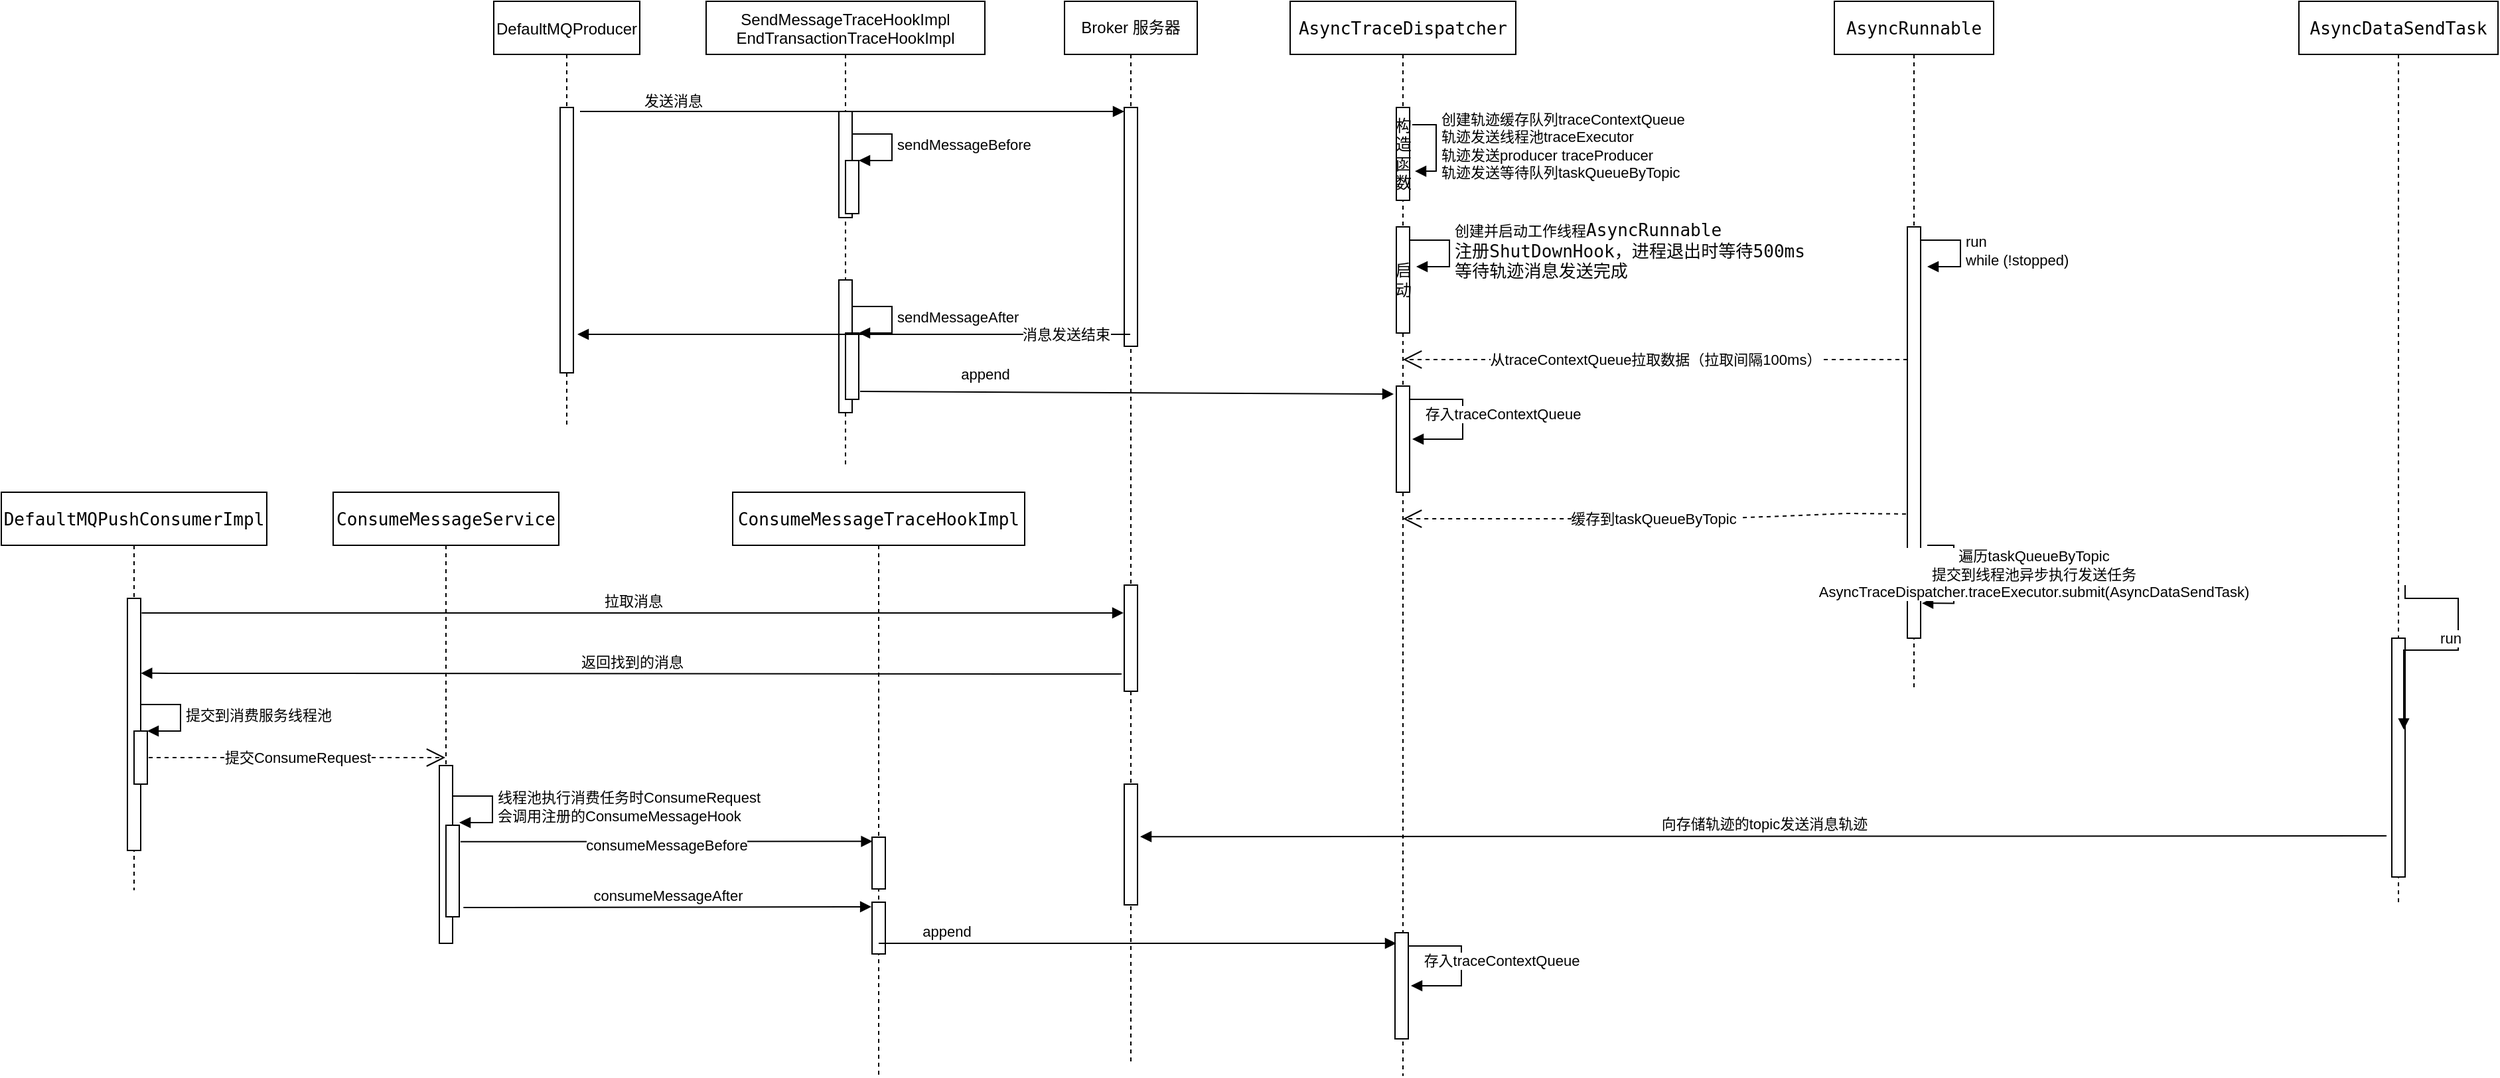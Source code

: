 <mxfile version="20.1.3" type="github">
  <diagram id="kgpKYQtTHZ0yAKxKKP6v" name="Page-1">
    <mxGraphModel dx="3013" dy="1163" grid="1" gridSize="10" guides="1" tooltips="1" connect="1" arrows="1" fold="1" page="1" pageScale="1" pageWidth="850" pageHeight="1100" math="0" shadow="0">
      <root>
        <mxCell id="0" />
        <mxCell id="1" parent="0" />
        <mxCell id="YKWzOPBAbGGIlihZNfzH-1" value="DefaultMQProducer" style="shape=umlLifeline;perimeter=lifelinePerimeter;container=1;collapsible=0;recursiveResize=0;rounded=0;shadow=0;strokeWidth=1;" vertex="1" parent="1">
          <mxGeometry x="120" y="80" width="110" height="320" as="geometry" />
        </mxCell>
        <mxCell id="YKWzOPBAbGGIlihZNfzH-2" value="" style="html=1;points=[];perimeter=orthogonalPerimeter;" vertex="1" parent="YKWzOPBAbGGIlihZNfzH-1">
          <mxGeometry x="50" y="80" width="10" height="200" as="geometry" />
        </mxCell>
        <mxCell id="YKWzOPBAbGGIlihZNfzH-3" value="SendMessageTraceHookImpl&#xa;EndTransactionTraceHookImpl" style="shape=umlLifeline;perimeter=lifelinePerimeter;container=1;collapsible=0;recursiveResize=0;rounded=0;shadow=0;strokeWidth=1;size=40;" vertex="1" parent="1">
          <mxGeometry x="280" y="80" width="210" height="350" as="geometry" />
        </mxCell>
        <mxCell id="YKWzOPBAbGGIlihZNfzH-4" value="" style="html=1;points=[];perimeter=orthogonalPerimeter;" vertex="1" parent="YKWzOPBAbGGIlihZNfzH-3">
          <mxGeometry x="100" y="83" width="10" height="80" as="geometry" />
        </mxCell>
        <mxCell id="YKWzOPBAbGGIlihZNfzH-5" value="" style="html=1;points=[];perimeter=orthogonalPerimeter;" vertex="1" parent="YKWzOPBAbGGIlihZNfzH-3">
          <mxGeometry x="105" y="120" width="10" height="40" as="geometry" />
        </mxCell>
        <mxCell id="YKWzOPBAbGGIlihZNfzH-6" value="sendMessageBefore" style="edgeStyle=orthogonalEdgeStyle;html=1;align=left;spacingLeft=2;endArrow=block;rounded=0;entryX=1;entryY=0;" edge="1" parent="YKWzOPBAbGGIlihZNfzH-3" target="YKWzOPBAbGGIlihZNfzH-5">
          <mxGeometry relative="1" as="geometry">
            <mxPoint x="110" y="100" as="sourcePoint" />
            <Array as="points">
              <mxPoint x="140" y="100" />
            </Array>
          </mxGeometry>
        </mxCell>
        <mxCell id="YKWzOPBAbGGIlihZNfzH-7" value="" style="html=1;points=[];perimeter=orthogonalPerimeter;" vertex="1" parent="YKWzOPBAbGGIlihZNfzH-3">
          <mxGeometry x="100" y="210" width="10" height="100" as="geometry" />
        </mxCell>
        <mxCell id="YKWzOPBAbGGIlihZNfzH-8" value="" style="html=1;points=[];perimeter=orthogonalPerimeter;" vertex="1" parent="YKWzOPBAbGGIlihZNfzH-3">
          <mxGeometry x="105" y="250" width="10" height="50" as="geometry" />
        </mxCell>
        <mxCell id="YKWzOPBAbGGIlihZNfzH-9" value="sendMessageAfter" style="edgeStyle=orthogonalEdgeStyle;html=1;align=left;spacingLeft=2;endArrow=block;rounded=0;entryX=1;entryY=0;" edge="1" parent="YKWzOPBAbGGIlihZNfzH-3" target="YKWzOPBAbGGIlihZNfzH-8">
          <mxGeometry relative="1" as="geometry">
            <mxPoint x="110" y="230" as="sourcePoint" />
            <Array as="points">
              <mxPoint x="140" y="230" />
            </Array>
          </mxGeometry>
        </mxCell>
        <mxCell id="YKWzOPBAbGGIlihZNfzH-10" value="Broker 服务器" style="shape=umlLifeline;perimeter=lifelinePerimeter;whiteSpace=wrap;html=1;container=1;collapsible=0;recursiveResize=0;outlineConnect=0;" vertex="1" parent="1">
          <mxGeometry x="550" y="80" width="100" height="800" as="geometry" />
        </mxCell>
        <mxCell id="YKWzOPBAbGGIlihZNfzH-11" value="" style="html=1;points=[];perimeter=orthogonalPerimeter;" vertex="1" parent="YKWzOPBAbGGIlihZNfzH-10">
          <mxGeometry x="45" y="80" width="10" height="180" as="geometry" />
        </mxCell>
        <mxCell id="YKWzOPBAbGGIlihZNfzH-12" value="发送消息" style="html=1;verticalAlign=bottom;endArrow=block;rounded=0;" edge="1" parent="YKWzOPBAbGGIlihZNfzH-10">
          <mxGeometry x="-0.659" y="-1" width="80" relative="1" as="geometry">
            <mxPoint x="-365" y="83" as="sourcePoint" />
            <mxPoint x="45" y="83" as="targetPoint" />
            <mxPoint as="offset" />
          </mxGeometry>
        </mxCell>
        <mxCell id="YKWzOPBAbGGIlihZNfzH-45" value="" style="html=1;points=[];perimeter=orthogonalPerimeter;" vertex="1" parent="YKWzOPBAbGGIlihZNfzH-10">
          <mxGeometry x="45" y="590" width="10" height="91" as="geometry" />
        </mxCell>
        <mxCell id="YKWzOPBAbGGIlihZNfzH-50" value="" style="html=1;points=[];perimeter=orthogonalPerimeter;" vertex="1" parent="YKWzOPBAbGGIlihZNfzH-10">
          <mxGeometry x="45" y="440" width="10" height="80" as="geometry" />
        </mxCell>
        <mxCell id="YKWzOPBAbGGIlihZNfzH-13" value="消息发送结束" style="html=1;verticalAlign=bottom;endArrow=block;rounded=0;entryX=1.3;entryY=0.855;entryDx=0;entryDy=0;entryPerimeter=0;" edge="1" parent="1" source="YKWzOPBAbGGIlihZNfzH-10" target="YKWzOPBAbGGIlihZNfzH-2">
          <mxGeometry x="-0.762" y="9" width="80" relative="1" as="geometry">
            <mxPoint x="260" y="480" as="sourcePoint" />
            <mxPoint x="340" y="480" as="targetPoint" />
            <mxPoint x="1" as="offset" />
          </mxGeometry>
        </mxCell>
        <mxCell id="YKWzOPBAbGGIlihZNfzH-14" value="&lt;pre style=&quot;background-color:#ffffff;color:#080808;font-family:&#39;JetBrains Mono&#39;,monospace;font-size:9.8pt;&quot;&gt;&lt;span style=&quot;color:#000000;&quot;&gt;AsyncTraceDispatcher&lt;/span&gt;&lt;/pre&gt;" style="shape=umlLifeline;perimeter=lifelinePerimeter;whiteSpace=wrap;html=1;container=1;collapsible=0;recursiveResize=0;outlineConnect=0;" vertex="1" parent="1">
          <mxGeometry x="720" y="80" width="170" height="810" as="geometry" />
        </mxCell>
        <mxCell id="YKWzOPBAbGGIlihZNfzH-15" value="" style="html=1;points=[];perimeter=orthogonalPerimeter;" vertex="1" parent="YKWzOPBAbGGIlihZNfzH-14">
          <mxGeometry x="80" y="290" width="10" height="80" as="geometry" />
        </mxCell>
        <mxCell id="YKWzOPBAbGGIlihZNfzH-16" value="存入traceContextQueue" style="html=1;verticalAlign=bottom;endArrow=block;rounded=0;edgeStyle=orthogonalEdgeStyle;entryX=1.2;entryY=0.5;entryDx=0;entryDy=0;entryPerimeter=0;" edge="1" parent="YKWzOPBAbGGIlihZNfzH-14" target="YKWzOPBAbGGIlihZNfzH-15">
          <mxGeometry x="0.111" y="30" width="80" relative="1" as="geometry">
            <mxPoint x="90" y="300" as="sourcePoint" />
            <mxPoint x="170" y="300" as="targetPoint" />
            <Array as="points">
              <mxPoint x="130" y="300" />
              <mxPoint x="130" y="330" />
            </Array>
            <mxPoint as="offset" />
          </mxGeometry>
        </mxCell>
        <mxCell id="YKWzOPBAbGGIlihZNfzH-18" value="构&lt;br&gt;造&lt;br&gt;函&lt;br&gt;数" style="html=1;points=[];perimeter=orthogonalPerimeter;" vertex="1" parent="YKWzOPBAbGGIlihZNfzH-14">
          <mxGeometry x="80" y="80" width="10" height="70" as="geometry" />
        </mxCell>
        <mxCell id="YKWzOPBAbGGIlihZNfzH-19" value="创建轨迹缓存队列&lt;span style=&quot;text-align: center;&quot;&gt;traceContextQueue&lt;br&gt;&lt;/span&gt;轨迹发送线程池traceExecutor&lt;br&gt;轨迹发送producer&amp;nbsp;traceProducer&lt;br&gt;轨迹发送等待队列taskQueueByTopic&amp;nbsp;" style="edgeStyle=orthogonalEdgeStyle;html=1;align=left;spacingLeft=2;endArrow=block;rounded=0;entryX=1.4;entryY=0.686;entryDx=0;entryDy=0;entryPerimeter=0;exitX=1.2;exitY=0.186;exitDx=0;exitDy=0;exitPerimeter=0;" edge="1" target="YKWzOPBAbGGIlihZNfzH-18" parent="YKWzOPBAbGGIlihZNfzH-14" source="YKWzOPBAbGGIlihZNfzH-18">
          <mxGeometry relative="1" as="geometry">
            <mxPoint x="80" y="60" as="sourcePoint" />
            <Array as="points">
              <mxPoint x="110" y="93" />
              <mxPoint x="110" y="128" />
            </Array>
          </mxGeometry>
        </mxCell>
        <mxCell id="YKWzOPBAbGGIlihZNfzH-20" value="启&lt;br&gt;动" style="html=1;points=[];perimeter=orthogonalPerimeter;" vertex="1" parent="YKWzOPBAbGGIlihZNfzH-14">
          <mxGeometry x="80" y="170" width="10" height="80" as="geometry" />
        </mxCell>
        <mxCell id="YKWzOPBAbGGIlihZNfzH-23" value="创建并启动工作线程&lt;span style=&quot;color: rgb(8, 8, 8); font-family: &amp;quot;JetBrains Mono&amp;quot;, monospace; font-size: 9.8pt;&quot;&gt;AsyncRunnable&lt;br&gt;注册ShutDownHook，进程退出时等待500ms&lt;br&gt;等待轨迹消息发送完成&lt;br&gt;&lt;/span&gt;" style="edgeStyle=orthogonalEdgeStyle;html=1;align=left;spacingLeft=2;endArrow=block;rounded=0;entryX=1;entryY=0;" edge="1" parent="YKWzOPBAbGGIlihZNfzH-14">
          <mxGeometry relative="1" as="geometry">
            <mxPoint x="90" y="180" as="sourcePoint" />
            <Array as="points">
              <mxPoint x="120" y="180" />
            </Array>
            <mxPoint x="95" y="200" as="targetPoint" />
          </mxGeometry>
        </mxCell>
        <mxCell id="YKWzOPBAbGGIlihZNfzH-71" value="" style="html=1;points=[];perimeter=orthogonalPerimeter;" vertex="1" parent="YKWzOPBAbGGIlihZNfzH-14">
          <mxGeometry x="79" y="702" width="10" height="80" as="geometry" />
        </mxCell>
        <mxCell id="YKWzOPBAbGGIlihZNfzH-72" value="存入traceContextQueue" style="html=1;verticalAlign=bottom;endArrow=block;rounded=0;edgeStyle=orthogonalEdgeStyle;entryX=1.2;entryY=0.5;entryDx=0;entryDy=0;entryPerimeter=0;" edge="1" parent="YKWzOPBAbGGIlihZNfzH-14" target="YKWzOPBAbGGIlihZNfzH-71">
          <mxGeometry x="0.111" y="30" width="80" relative="1" as="geometry">
            <mxPoint x="89" y="712" as="sourcePoint" />
            <mxPoint x="-551" y="632" as="targetPoint" />
            <Array as="points">
              <mxPoint x="129" y="712" />
              <mxPoint x="129" y="742" />
            </Array>
            <mxPoint as="offset" />
          </mxGeometry>
        </mxCell>
        <mxCell id="YKWzOPBAbGGIlihZNfzH-17" value="append" style="html=1;verticalAlign=bottom;endArrow=block;rounded=0;exitX=1.1;exitY=0.88;exitDx=0;exitDy=0;exitPerimeter=0;entryX=-0.2;entryY=0.075;entryDx=0;entryDy=0;entryPerimeter=0;" edge="1" parent="1" source="YKWzOPBAbGGIlihZNfzH-8" target="YKWzOPBAbGGIlihZNfzH-15">
          <mxGeometry x="-0.532" y="4" width="80" relative="1" as="geometry">
            <mxPoint x="440" y="400" as="sourcePoint" />
            <mxPoint x="760" y="380" as="targetPoint" />
            <mxPoint as="offset" />
          </mxGeometry>
        </mxCell>
        <mxCell id="YKWzOPBAbGGIlihZNfzH-24" value="&lt;span style=&quot;color: rgb(8, 8, 8); font-family: &amp;quot;JetBrains Mono&amp;quot;, monospace; font-size: 13.067px; text-align: left; background-color: rgb(255, 255, 255);&quot;&gt;AsyncRunnable&lt;/span&gt;" style="shape=umlLifeline;perimeter=lifelinePerimeter;whiteSpace=wrap;html=1;container=1;collapsible=0;recursiveResize=0;outlineConnect=0;" vertex="1" parent="1">
          <mxGeometry x="1130" y="80" width="120" height="520" as="geometry" />
        </mxCell>
        <mxCell id="YKWzOPBAbGGIlihZNfzH-25" value="" style="html=1;points=[];perimeter=orthogonalPerimeter;" vertex="1" parent="YKWzOPBAbGGIlihZNfzH-24">
          <mxGeometry x="55" y="170" width="10" height="310" as="geometry" />
        </mxCell>
        <mxCell id="YKWzOPBAbGGIlihZNfzH-27" value="run&lt;br&gt;while (!stopped)" style="edgeStyle=orthogonalEdgeStyle;html=1;align=left;spacingLeft=2;endArrow=block;rounded=0;entryX=1;entryY=0;" edge="1" parent="YKWzOPBAbGGIlihZNfzH-24">
          <mxGeometry relative="1" as="geometry">
            <mxPoint x="65" y="180" as="sourcePoint" />
            <Array as="points">
              <mxPoint x="95" y="180" />
            </Array>
            <mxPoint x="70" y="200" as="targetPoint" />
          </mxGeometry>
        </mxCell>
        <mxCell id="YKWzOPBAbGGIlihZNfzH-38" value="遍历&lt;span style=&quot;text-align: left;&quot;&gt;taskQueueByTopic&lt;br&gt;提交到线程池异步执行发送任务&lt;br&gt;AsyncTraceDispatcher.traceExecutor.submit(AsyncDataSendTask)&lt;br&gt;&lt;/span&gt;" style="html=1;verticalAlign=bottom;endArrow=block;rounded=0;edgeStyle=orthogonalEdgeStyle;entryX=1.1;entryY=0.915;entryDx=0;entryDy=0;entryPerimeter=0;" edge="1" parent="YKWzOPBAbGGIlihZNfzH-24" target="YKWzOPBAbGGIlihZNfzH-25">
          <mxGeometry x="0.452" y="60" width="80" relative="1" as="geometry">
            <mxPoint x="70" y="410" as="sourcePoint" />
            <mxPoint x="180" y="450" as="targetPoint" />
            <Array as="points">
              <mxPoint x="90" y="410" />
              <mxPoint x="90" y="454" />
            </Array>
            <mxPoint x="60" y="-60" as="offset" />
          </mxGeometry>
        </mxCell>
        <mxCell id="YKWzOPBAbGGIlihZNfzH-29" value="从traceContextQueue拉取数据（拉取间隔100ms）" style="endArrow=open;endSize=12;dashed=1;html=1;rounded=0;" edge="1" parent="1" source="YKWzOPBAbGGIlihZNfzH-25" target="YKWzOPBAbGGIlihZNfzH-14">
          <mxGeometry width="160" relative="1" as="geometry">
            <mxPoint x="1000" y="360" as="sourcePoint" />
            <mxPoint x="1010" y="480" as="targetPoint" />
            <Array as="points">
              <mxPoint x="1120" y="350" />
              <mxPoint x="930" y="350" />
            </Array>
          </mxGeometry>
        </mxCell>
        <mxCell id="YKWzOPBAbGGIlihZNfzH-32" value="缓存到&lt;span style=&quot;text-align: left;&quot;&gt;taskQueueByTopic&amp;nbsp;&lt;/span&gt;" style="endArrow=open;endSize=12;dashed=1;html=1;rounded=0;exitX=-0.1;exitY=0.698;exitDx=0;exitDy=0;exitPerimeter=0;" edge="1" parent="1" source="YKWzOPBAbGGIlihZNfzH-25" target="YKWzOPBAbGGIlihZNfzH-14">
          <mxGeometry width="160" relative="1" as="geometry">
            <mxPoint x="1195" y="360" as="sourcePoint" />
            <mxPoint x="814.5" y="360" as="targetPoint" />
            <Array as="points">
              <mxPoint x="1140" y="466" />
              <mxPoint x="1040" y="470" />
              <mxPoint x="870" y="470" />
            </Array>
          </mxGeometry>
        </mxCell>
        <mxCell id="YKWzOPBAbGGIlihZNfzH-39" value="&lt;pre style=&quot;background-color:#ffffff;color:#080808;font-family:&#39;JetBrains Mono&#39;,monospace;font-size:9.8pt;&quot;&gt;&lt;span style=&quot;color:#000000;&quot;&gt;AsyncDataSendTask&lt;/span&gt;&lt;/pre&gt;" style="shape=umlLifeline;perimeter=lifelinePerimeter;whiteSpace=wrap;html=1;container=1;collapsible=0;recursiveResize=0;outlineConnect=0;" vertex="1" parent="1">
          <mxGeometry x="1480" y="80" width="150" height="680" as="geometry" />
        </mxCell>
        <mxCell id="YKWzOPBAbGGIlihZNfzH-40" value="" style="html=1;points=[];perimeter=orthogonalPerimeter;" vertex="1" parent="YKWzOPBAbGGIlihZNfzH-39">
          <mxGeometry x="70" y="480" width="10" height="180" as="geometry" />
        </mxCell>
        <mxCell id="YKWzOPBAbGGIlihZNfzH-43" value="run" style="html=1;verticalAlign=bottom;endArrow=block;rounded=0;edgeStyle=orthogonalEdgeStyle;entryX=0.9;entryY=0.383;entryDx=0;entryDy=0;entryPerimeter=0;" edge="1" parent="YKWzOPBAbGGIlihZNfzH-39" target="YKWzOPBAbGGIlihZNfzH-40">
          <mxGeometry width="80" relative="1" as="geometry">
            <mxPoint x="80" y="440" as="sourcePoint" />
            <mxPoint x="160" y="440" as="targetPoint" />
            <Array as="points">
              <mxPoint x="80" y="450" />
              <mxPoint x="120" y="450" />
              <mxPoint x="120" y="489" />
            </Array>
          </mxGeometry>
        </mxCell>
        <mxCell id="YKWzOPBAbGGIlihZNfzH-46" value="向存储轨迹的topic发送消息轨迹" style="html=1;verticalAlign=bottom;endArrow=block;rounded=0;exitX=-0.4;exitY=0.828;exitDx=0;exitDy=0;exitPerimeter=0;entryX=1.2;entryY=0.435;entryDx=0;entryDy=0;entryPerimeter=0;" edge="1" parent="1" source="YKWzOPBAbGGIlihZNfzH-40" target="YKWzOPBAbGGIlihZNfzH-45">
          <mxGeometry width="80" relative="1" as="geometry">
            <mxPoint x="1060" y="680" as="sourcePoint" />
            <mxPoint x="1140" y="680" as="targetPoint" />
          </mxGeometry>
        </mxCell>
        <mxCell id="YKWzOPBAbGGIlihZNfzH-48" value="&lt;pre style=&quot;background-color:#ffffff;color:#080808;font-family:&#39;JetBrains Mono&#39;,monospace;font-size:9.8pt;&quot;&gt;&lt;pre style=&quot;font-family: &amp;quot;JetBrains Mono&amp;quot;, monospace; font-size: 9.8pt;&quot;&gt;&lt;span style=&quot;color:#000000;&quot;&gt;DefaultMQPushConsumerImpl&lt;/span&gt;&lt;/pre&gt;&lt;/pre&gt;" style="shape=umlLifeline;perimeter=lifelinePerimeter;whiteSpace=wrap;html=1;container=1;collapsible=0;recursiveResize=0;outlineConnect=0;" vertex="1" parent="1">
          <mxGeometry x="-251" y="450" width="200" height="300" as="geometry" />
        </mxCell>
        <mxCell id="YKWzOPBAbGGIlihZNfzH-49" value="" style="html=1;points=[];perimeter=orthogonalPerimeter;" vertex="1" parent="YKWzOPBAbGGIlihZNfzH-48">
          <mxGeometry x="95" y="80" width="10" height="190" as="geometry" />
        </mxCell>
        <mxCell id="YKWzOPBAbGGIlihZNfzH-53" value="" style="html=1;points=[];perimeter=orthogonalPerimeter;" vertex="1" parent="YKWzOPBAbGGIlihZNfzH-48">
          <mxGeometry x="100" y="180" width="10" height="40" as="geometry" />
        </mxCell>
        <mxCell id="YKWzOPBAbGGIlihZNfzH-54" value="提交到消费服务线程池" style="edgeStyle=orthogonalEdgeStyle;html=1;align=left;spacingLeft=2;endArrow=block;rounded=0;entryX=1;entryY=0;" edge="1" target="YKWzOPBAbGGIlihZNfzH-53" parent="YKWzOPBAbGGIlihZNfzH-48">
          <mxGeometry relative="1" as="geometry">
            <mxPoint x="105" y="160" as="sourcePoint" />
            <Array as="points">
              <mxPoint x="135" y="160" />
            </Array>
          </mxGeometry>
        </mxCell>
        <mxCell id="YKWzOPBAbGGIlihZNfzH-62" value="提交ConsumeRequest" style="endArrow=open;endSize=12;dashed=1;html=1;rounded=0;" edge="1" parent="YKWzOPBAbGGIlihZNfzH-48" target="YKWzOPBAbGGIlihZNfzH-55">
          <mxGeometry width="160" relative="1" as="geometry">
            <mxPoint x="111" y="200" as="sourcePoint" />
            <mxPoint x="271" y="200" as="targetPoint" />
          </mxGeometry>
        </mxCell>
        <mxCell id="YKWzOPBAbGGIlihZNfzH-52" value="返回找到的消息" style="html=1;verticalAlign=bottom;endArrow=block;rounded=0;exitX=-0.2;exitY=0.838;exitDx=0;exitDy=0;exitPerimeter=0;entryX=1.012;entryY=0.297;entryDx=0;entryDy=0;entryPerimeter=0;" edge="1" parent="1" source="YKWzOPBAbGGIlihZNfzH-50" target="YKWzOPBAbGGIlihZNfzH-49">
          <mxGeometry width="80" relative="1" as="geometry">
            <mxPoint x="320" y="640" as="sourcePoint" />
            <mxPoint x="150" y="587" as="targetPoint" />
          </mxGeometry>
        </mxCell>
        <mxCell id="YKWzOPBAbGGIlihZNfzH-51" value="拉取消息" style="html=1;verticalAlign=bottom;endArrow=block;rounded=0;exitX=1.073;exitY=0.058;exitDx=0;exitDy=0;exitPerimeter=0;entryX=-0.048;entryY=0.262;entryDx=0;entryDy=0;entryPerimeter=0;" edge="1" parent="1" source="YKWzOPBAbGGIlihZNfzH-49" target="YKWzOPBAbGGIlihZNfzH-50">
          <mxGeometry width="80" relative="1" as="geometry">
            <mxPoint x="150" y="540" as="sourcePoint" />
            <mxPoint x="572" y="541" as="targetPoint" />
          </mxGeometry>
        </mxCell>
        <mxCell id="YKWzOPBAbGGIlihZNfzH-55" value="&lt;pre style=&quot;background-color:#ffffff;color:#080808;font-family:&#39;JetBrains Mono&#39;,monospace;font-size:9.8pt;&quot;&gt;&lt;span style=&quot;color:#000000;&quot;&gt;ConsumeMessageService&lt;/span&gt;&lt;/pre&gt;" style="shape=umlLifeline;perimeter=lifelinePerimeter;whiteSpace=wrap;html=1;container=1;collapsible=0;recursiveResize=0;outlineConnect=0;" vertex="1" parent="1">
          <mxGeometry x="-1" y="450" width="170" height="340" as="geometry" />
        </mxCell>
        <mxCell id="YKWzOPBAbGGIlihZNfzH-56" value="" style="html=1;points=[];perimeter=orthogonalPerimeter;" vertex="1" parent="YKWzOPBAbGGIlihZNfzH-55">
          <mxGeometry x="80" y="206" width="10" height="134" as="geometry" />
        </mxCell>
        <mxCell id="YKWzOPBAbGGIlihZNfzH-57" value="" style="html=1;points=[];perimeter=orthogonalPerimeter;" vertex="1" parent="YKWzOPBAbGGIlihZNfzH-55">
          <mxGeometry x="85" y="251" width="10" height="69" as="geometry" />
        </mxCell>
        <mxCell id="YKWzOPBAbGGIlihZNfzH-58" value="线程池执行消费任务时&lt;span style=&quot;text-align: center;&quot;&gt;ConsumeRequest&lt;/span&gt;&lt;br&gt;会调用注册的ConsumeMessageHook" style="edgeStyle=orthogonalEdgeStyle;html=1;align=left;spacingLeft=2;endArrow=block;rounded=0;entryX=1;entryY=0;" edge="1" parent="YKWzOPBAbGGIlihZNfzH-55">
          <mxGeometry relative="1" as="geometry">
            <mxPoint x="90" y="229" as="sourcePoint" />
            <Array as="points">
              <mxPoint x="120" y="229" />
            </Array>
            <mxPoint x="95" y="249" as="targetPoint" />
          </mxGeometry>
        </mxCell>
        <mxCell id="YKWzOPBAbGGIlihZNfzH-60" value="&lt;pre style=&quot;background-color:#ffffff;color:#080808;font-family:&#39;JetBrains Mono&#39;,monospace;font-size:9.8pt;&quot;&gt;&lt;span style=&quot;color:#000000;&quot;&gt;ConsumeMessageTraceHookImpl&lt;/span&gt;&lt;/pre&gt;" style="shape=umlLifeline;perimeter=lifelinePerimeter;whiteSpace=wrap;html=1;container=1;collapsible=0;recursiveResize=0;outlineConnect=0;" vertex="1" parent="1">
          <mxGeometry x="300" y="450" width="220" height="440" as="geometry" />
        </mxCell>
        <mxCell id="YKWzOPBAbGGIlihZNfzH-61" value="" style="html=1;points=[];perimeter=orthogonalPerimeter;" vertex="1" parent="YKWzOPBAbGGIlihZNfzH-60">
          <mxGeometry x="105" y="260" width="10" height="39" as="geometry" />
        </mxCell>
        <mxCell id="YKWzOPBAbGGIlihZNfzH-65" value="" style="html=1;points=[];perimeter=orthogonalPerimeter;" vertex="1" parent="YKWzOPBAbGGIlihZNfzH-60">
          <mxGeometry x="105" y="309" width="10" height="39" as="geometry" />
        </mxCell>
        <mxCell id="YKWzOPBAbGGIlihZNfzH-63" value="consumeMessageBefore" style="html=1;verticalAlign=bottom;endArrow=block;rounded=0;exitX=1.093;exitY=0.18;exitDx=0;exitDy=0;exitPerimeter=0;entryX=0.03;entryY=0.081;entryDx=0;entryDy=0;entryPerimeter=0;" edge="1" parent="1" source="YKWzOPBAbGGIlihZNfzH-57" target="YKWzOPBAbGGIlihZNfzH-61">
          <mxGeometry x="-0.001" y="-12" width="80" relative="1" as="geometry">
            <mxPoint x="100" y="710" as="sourcePoint" />
            <mxPoint x="180" y="710" as="targetPoint" />
            <mxPoint as="offset" />
          </mxGeometry>
        </mxCell>
        <mxCell id="YKWzOPBAbGGIlihZNfzH-66" value="consumeMessageAfter" style="html=1;verticalAlign=bottom;endArrow=block;rounded=0;exitX=1.315;exitY=0.899;exitDx=0;exitDy=0;exitPerimeter=0;entryX=-0.044;entryY=0.089;entryDx=0;entryDy=0;entryPerimeter=0;" edge="1" parent="1" source="YKWzOPBAbGGIlihZNfzH-57" target="YKWzOPBAbGGIlihZNfzH-65">
          <mxGeometry width="80" relative="1" as="geometry">
            <mxPoint x="100" y="760" as="sourcePoint" />
            <mxPoint x="180" y="760" as="targetPoint" />
          </mxGeometry>
        </mxCell>
        <mxCell id="YKWzOPBAbGGIlihZNfzH-73" value="append" style="html=1;verticalAlign=bottom;endArrow=block;rounded=0;entryX=0.1;entryY=0.1;entryDx=0;entryDy=0;entryPerimeter=0;" edge="1" parent="1" source="YKWzOPBAbGGIlihZNfzH-60" target="YKWzOPBAbGGIlihZNfzH-71">
          <mxGeometry x="-0.742" width="80" relative="1" as="geometry">
            <mxPoint x="460" y="790" as="sourcePoint" />
            <mxPoint x="690" y="790" as="targetPoint" />
            <mxPoint as="offset" />
          </mxGeometry>
        </mxCell>
      </root>
    </mxGraphModel>
  </diagram>
</mxfile>

